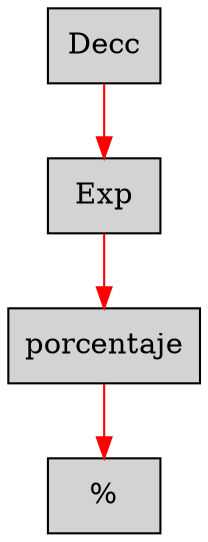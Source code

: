 digraph G {node[shape=box, style=filled]; edge[color=red]
node2059126253[label="Decc"];
 node2059126253->node558353340;node558353340[label="Exp"];
 node558353340->node1494913153;node1494913153[label="porcentaje"];
 node1494913153->node1232902540;node1232902540[label="%"];

}
